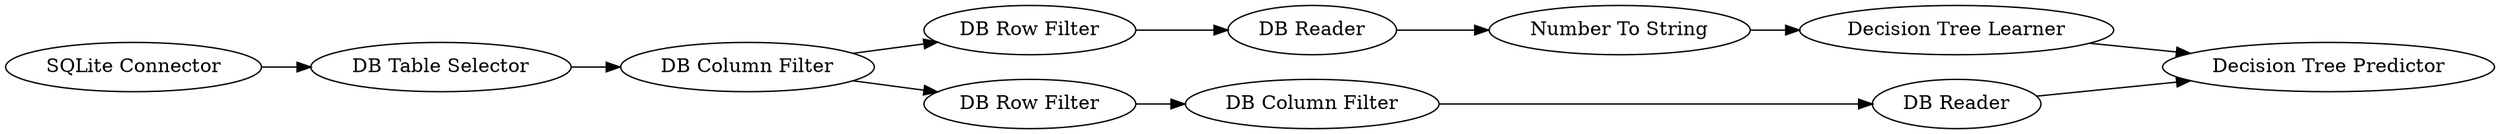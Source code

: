 digraph {
	183 [label="SQLite Connector"]
	184 [label="DB Table Selector"]
	185 [label="DB Column Filter"]
	186 [label="DB Row Filter"]
	187 [label="DB Row Filter"]
	188 [label="DB Column Filter"]
	189 [label="DB Reader"]
	190 [label="Number To String"]
	191 [label="DB Reader"]
	192 [label="Decision Tree Learner"]
	193 [label="Decision Tree Predictor"]
	183 -> 184
	184 -> 185
	185 -> 187
	185 -> 186
	186 -> 189
	187 -> 188
	188 -> 191
	189 -> 190
	190 -> 192
	191 -> 193
	192 -> 193
	rankdir=LR
}
